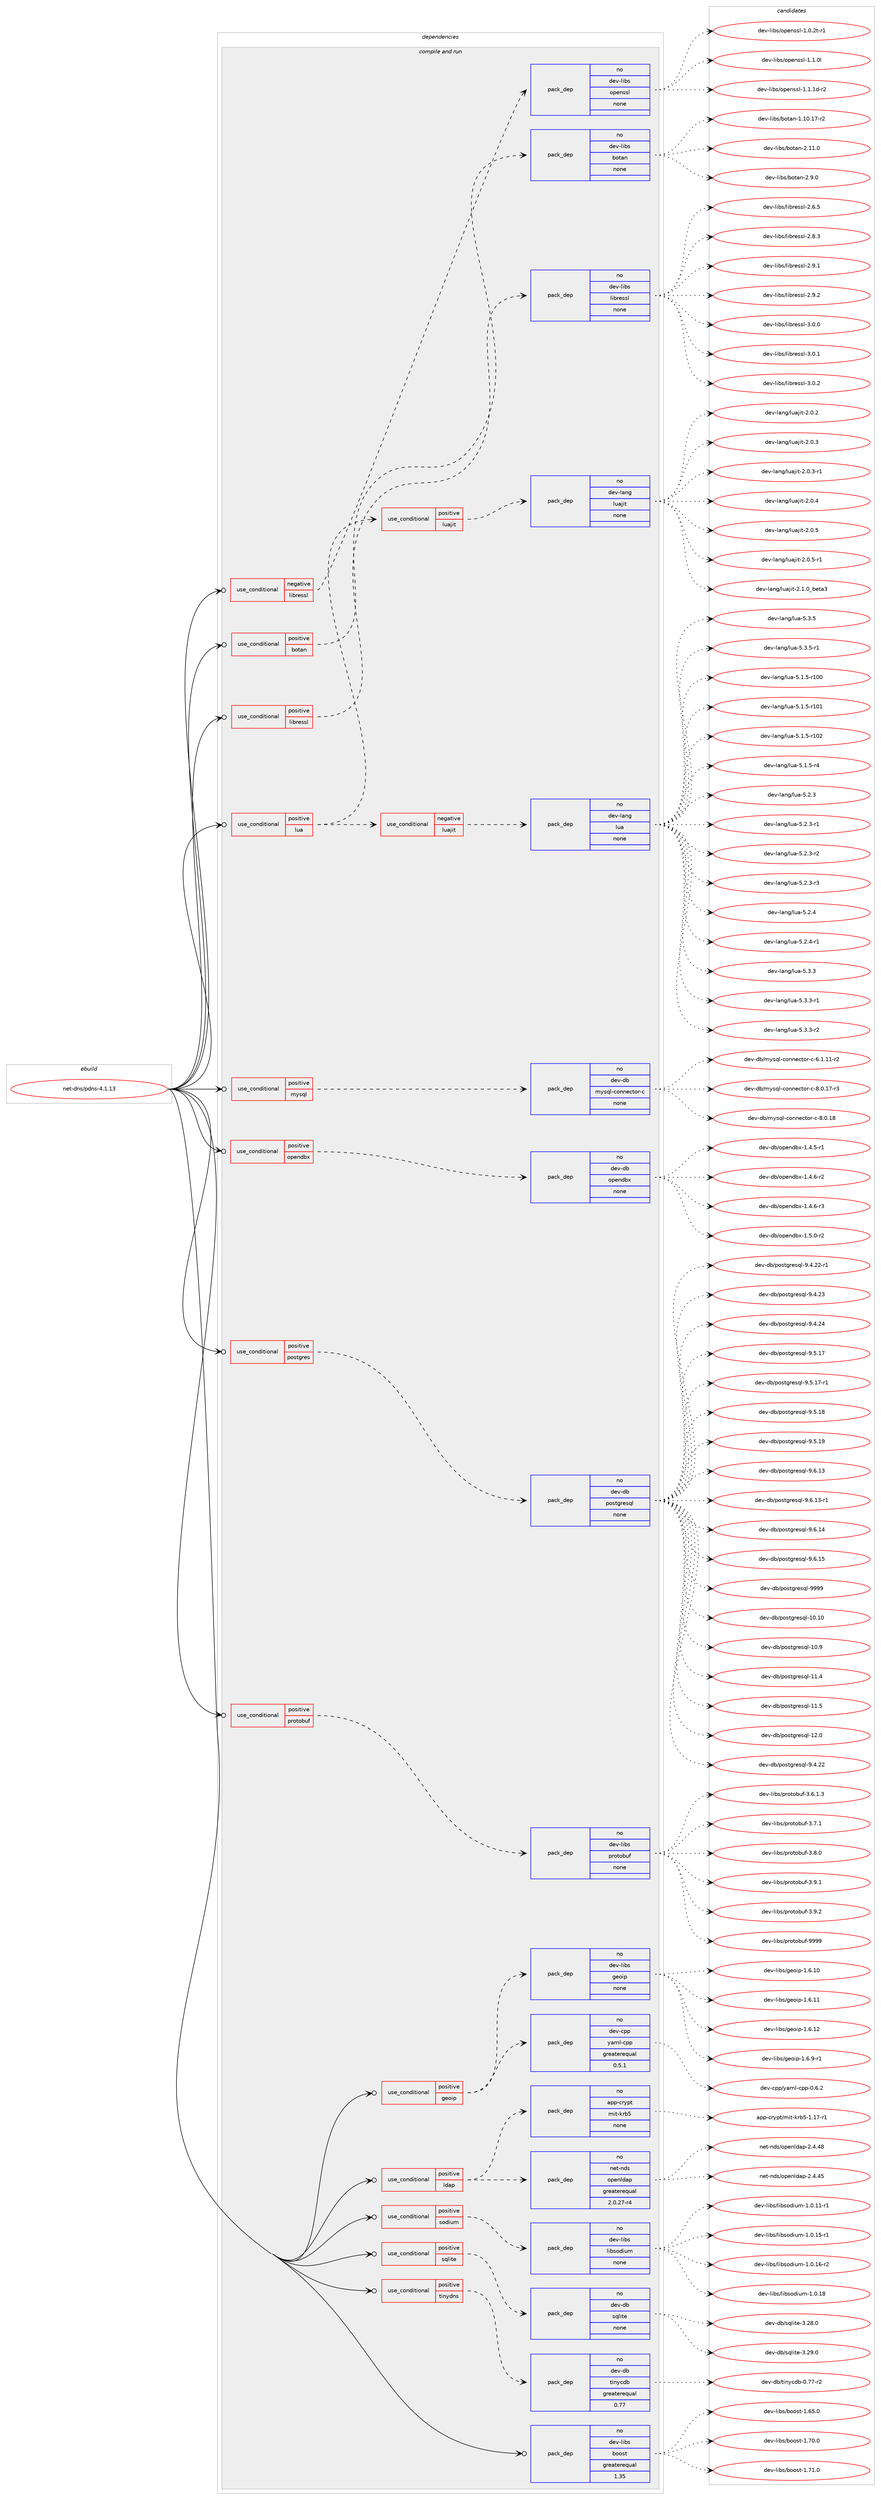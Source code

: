 digraph prolog {

# *************
# Graph options
# *************

newrank=true;
concentrate=true;
compound=true;
graph [rankdir=LR,fontname=Helvetica,fontsize=10,ranksep=1.5];#, ranksep=2.5, nodesep=0.2];
edge  [arrowhead=vee];
node  [fontname=Helvetica,fontsize=10];

# **********
# The ebuild
# **********

subgraph cluster_leftcol {
color=gray;
rank=same;
label=<<i>ebuild</i>>;
id [label="net-dns/pdns-4.1.13", color=red, width=4, href="../net-dns/pdns-4.1.13.svg"];
}

# ****************
# The dependencies
# ****************

subgraph cluster_midcol {
color=gray;
label=<<i>dependencies</i>>;
subgraph cluster_compile {
fillcolor="#eeeeee";
style=filled;
label=<<i>compile</i>>;
}
subgraph cluster_compileandrun {
fillcolor="#eeeeee";
style=filled;
label=<<i>compile and run</i>>;
subgraph cond199371 {
dependency818618 [label=<<TABLE BORDER="0" CELLBORDER="1" CELLSPACING="0" CELLPADDING="4"><TR><TD ROWSPAN="3" CELLPADDING="10">use_conditional</TD></TR><TR><TD>negative</TD></TR><TR><TD>libressl</TD></TR></TABLE>>, shape=none, color=red];
subgraph pack604932 {
dependency818619 [label=<<TABLE BORDER="0" CELLBORDER="1" CELLSPACING="0" CELLPADDING="4" WIDTH="220"><TR><TD ROWSPAN="6" CELLPADDING="30">pack_dep</TD></TR><TR><TD WIDTH="110">no</TD></TR><TR><TD>dev-libs</TD></TR><TR><TD>openssl</TD></TR><TR><TD>none</TD></TR><TR><TD></TD></TR></TABLE>>, shape=none, color=blue];
}
dependency818618:e -> dependency818619:w [weight=20,style="dashed",arrowhead="vee"];
}
id:e -> dependency818618:w [weight=20,style="solid",arrowhead="odotvee"];
subgraph cond199372 {
dependency818620 [label=<<TABLE BORDER="0" CELLBORDER="1" CELLSPACING="0" CELLPADDING="4"><TR><TD ROWSPAN="3" CELLPADDING="10">use_conditional</TD></TR><TR><TD>positive</TD></TR><TR><TD>botan</TD></TR></TABLE>>, shape=none, color=red];
subgraph pack604933 {
dependency818621 [label=<<TABLE BORDER="0" CELLBORDER="1" CELLSPACING="0" CELLPADDING="4" WIDTH="220"><TR><TD ROWSPAN="6" CELLPADDING="30">pack_dep</TD></TR><TR><TD WIDTH="110">no</TD></TR><TR><TD>dev-libs</TD></TR><TR><TD>botan</TD></TR><TR><TD>none</TD></TR><TR><TD></TD></TR></TABLE>>, shape=none, color=blue];
}
dependency818620:e -> dependency818621:w [weight=20,style="dashed",arrowhead="vee"];
}
id:e -> dependency818620:w [weight=20,style="solid",arrowhead="odotvee"];
subgraph cond199373 {
dependency818622 [label=<<TABLE BORDER="0" CELLBORDER="1" CELLSPACING="0" CELLPADDING="4"><TR><TD ROWSPAN="3" CELLPADDING="10">use_conditional</TD></TR><TR><TD>positive</TD></TR><TR><TD>geoip</TD></TR></TABLE>>, shape=none, color=red];
subgraph pack604934 {
dependency818623 [label=<<TABLE BORDER="0" CELLBORDER="1" CELLSPACING="0" CELLPADDING="4" WIDTH="220"><TR><TD ROWSPAN="6" CELLPADDING="30">pack_dep</TD></TR><TR><TD WIDTH="110">no</TD></TR><TR><TD>dev-cpp</TD></TR><TR><TD>yaml-cpp</TD></TR><TR><TD>greaterequal</TD></TR><TR><TD>0.5.1</TD></TR></TABLE>>, shape=none, color=blue];
}
dependency818622:e -> dependency818623:w [weight=20,style="dashed",arrowhead="vee"];
subgraph pack604935 {
dependency818624 [label=<<TABLE BORDER="0" CELLBORDER="1" CELLSPACING="0" CELLPADDING="4" WIDTH="220"><TR><TD ROWSPAN="6" CELLPADDING="30">pack_dep</TD></TR><TR><TD WIDTH="110">no</TD></TR><TR><TD>dev-libs</TD></TR><TR><TD>geoip</TD></TR><TR><TD>none</TD></TR><TR><TD></TD></TR></TABLE>>, shape=none, color=blue];
}
dependency818622:e -> dependency818624:w [weight=20,style="dashed",arrowhead="vee"];
}
id:e -> dependency818622:w [weight=20,style="solid",arrowhead="odotvee"];
subgraph cond199374 {
dependency818625 [label=<<TABLE BORDER="0" CELLBORDER="1" CELLSPACING="0" CELLPADDING="4"><TR><TD ROWSPAN="3" CELLPADDING="10">use_conditional</TD></TR><TR><TD>positive</TD></TR><TR><TD>ldap</TD></TR></TABLE>>, shape=none, color=red];
subgraph pack604936 {
dependency818626 [label=<<TABLE BORDER="0" CELLBORDER="1" CELLSPACING="0" CELLPADDING="4" WIDTH="220"><TR><TD ROWSPAN="6" CELLPADDING="30">pack_dep</TD></TR><TR><TD WIDTH="110">no</TD></TR><TR><TD>net-nds</TD></TR><TR><TD>openldap</TD></TR><TR><TD>greaterequal</TD></TR><TR><TD>2.0.27-r4</TD></TR></TABLE>>, shape=none, color=blue];
}
dependency818625:e -> dependency818626:w [weight=20,style="dashed",arrowhead="vee"];
subgraph pack604937 {
dependency818627 [label=<<TABLE BORDER="0" CELLBORDER="1" CELLSPACING="0" CELLPADDING="4" WIDTH="220"><TR><TD ROWSPAN="6" CELLPADDING="30">pack_dep</TD></TR><TR><TD WIDTH="110">no</TD></TR><TR><TD>app-crypt</TD></TR><TR><TD>mit-krb5</TD></TR><TR><TD>none</TD></TR><TR><TD></TD></TR></TABLE>>, shape=none, color=blue];
}
dependency818625:e -> dependency818627:w [weight=20,style="dashed",arrowhead="vee"];
}
id:e -> dependency818625:w [weight=20,style="solid",arrowhead="odotvee"];
subgraph cond199375 {
dependency818628 [label=<<TABLE BORDER="0" CELLBORDER="1" CELLSPACING="0" CELLPADDING="4"><TR><TD ROWSPAN="3" CELLPADDING="10">use_conditional</TD></TR><TR><TD>positive</TD></TR><TR><TD>libressl</TD></TR></TABLE>>, shape=none, color=red];
subgraph pack604938 {
dependency818629 [label=<<TABLE BORDER="0" CELLBORDER="1" CELLSPACING="0" CELLPADDING="4" WIDTH="220"><TR><TD ROWSPAN="6" CELLPADDING="30">pack_dep</TD></TR><TR><TD WIDTH="110">no</TD></TR><TR><TD>dev-libs</TD></TR><TR><TD>libressl</TD></TR><TR><TD>none</TD></TR><TR><TD></TD></TR></TABLE>>, shape=none, color=blue];
}
dependency818628:e -> dependency818629:w [weight=20,style="dashed",arrowhead="vee"];
}
id:e -> dependency818628:w [weight=20,style="solid",arrowhead="odotvee"];
subgraph cond199376 {
dependency818630 [label=<<TABLE BORDER="0" CELLBORDER="1" CELLSPACING="0" CELLPADDING="4"><TR><TD ROWSPAN="3" CELLPADDING="10">use_conditional</TD></TR><TR><TD>positive</TD></TR><TR><TD>lua</TD></TR></TABLE>>, shape=none, color=red];
subgraph cond199377 {
dependency818631 [label=<<TABLE BORDER="0" CELLBORDER="1" CELLSPACING="0" CELLPADDING="4"><TR><TD ROWSPAN="3" CELLPADDING="10">use_conditional</TD></TR><TR><TD>negative</TD></TR><TR><TD>luajit</TD></TR></TABLE>>, shape=none, color=red];
subgraph pack604939 {
dependency818632 [label=<<TABLE BORDER="0" CELLBORDER="1" CELLSPACING="0" CELLPADDING="4" WIDTH="220"><TR><TD ROWSPAN="6" CELLPADDING="30">pack_dep</TD></TR><TR><TD WIDTH="110">no</TD></TR><TR><TD>dev-lang</TD></TR><TR><TD>lua</TD></TR><TR><TD>none</TD></TR><TR><TD></TD></TR></TABLE>>, shape=none, color=blue];
}
dependency818631:e -> dependency818632:w [weight=20,style="dashed",arrowhead="vee"];
}
dependency818630:e -> dependency818631:w [weight=20,style="dashed",arrowhead="vee"];
subgraph cond199378 {
dependency818633 [label=<<TABLE BORDER="0" CELLBORDER="1" CELLSPACING="0" CELLPADDING="4"><TR><TD ROWSPAN="3" CELLPADDING="10">use_conditional</TD></TR><TR><TD>positive</TD></TR><TR><TD>luajit</TD></TR></TABLE>>, shape=none, color=red];
subgraph pack604940 {
dependency818634 [label=<<TABLE BORDER="0" CELLBORDER="1" CELLSPACING="0" CELLPADDING="4" WIDTH="220"><TR><TD ROWSPAN="6" CELLPADDING="30">pack_dep</TD></TR><TR><TD WIDTH="110">no</TD></TR><TR><TD>dev-lang</TD></TR><TR><TD>luajit</TD></TR><TR><TD>none</TD></TR><TR><TD></TD></TR></TABLE>>, shape=none, color=blue];
}
dependency818633:e -> dependency818634:w [weight=20,style="dashed",arrowhead="vee"];
}
dependency818630:e -> dependency818633:w [weight=20,style="dashed",arrowhead="vee"];
}
id:e -> dependency818630:w [weight=20,style="solid",arrowhead="odotvee"];
subgraph cond199379 {
dependency818635 [label=<<TABLE BORDER="0" CELLBORDER="1" CELLSPACING="0" CELLPADDING="4"><TR><TD ROWSPAN="3" CELLPADDING="10">use_conditional</TD></TR><TR><TD>positive</TD></TR><TR><TD>mysql</TD></TR></TABLE>>, shape=none, color=red];
subgraph pack604941 {
dependency818636 [label=<<TABLE BORDER="0" CELLBORDER="1" CELLSPACING="0" CELLPADDING="4" WIDTH="220"><TR><TD ROWSPAN="6" CELLPADDING="30">pack_dep</TD></TR><TR><TD WIDTH="110">no</TD></TR><TR><TD>dev-db</TD></TR><TR><TD>mysql-connector-c</TD></TR><TR><TD>none</TD></TR><TR><TD></TD></TR></TABLE>>, shape=none, color=blue];
}
dependency818635:e -> dependency818636:w [weight=20,style="dashed",arrowhead="vee"];
}
id:e -> dependency818635:w [weight=20,style="solid",arrowhead="odotvee"];
subgraph cond199380 {
dependency818637 [label=<<TABLE BORDER="0" CELLBORDER="1" CELLSPACING="0" CELLPADDING="4"><TR><TD ROWSPAN="3" CELLPADDING="10">use_conditional</TD></TR><TR><TD>positive</TD></TR><TR><TD>opendbx</TD></TR></TABLE>>, shape=none, color=red];
subgraph pack604942 {
dependency818638 [label=<<TABLE BORDER="0" CELLBORDER="1" CELLSPACING="0" CELLPADDING="4" WIDTH="220"><TR><TD ROWSPAN="6" CELLPADDING="30">pack_dep</TD></TR><TR><TD WIDTH="110">no</TD></TR><TR><TD>dev-db</TD></TR><TR><TD>opendbx</TD></TR><TR><TD>none</TD></TR><TR><TD></TD></TR></TABLE>>, shape=none, color=blue];
}
dependency818637:e -> dependency818638:w [weight=20,style="dashed",arrowhead="vee"];
}
id:e -> dependency818637:w [weight=20,style="solid",arrowhead="odotvee"];
subgraph cond199381 {
dependency818639 [label=<<TABLE BORDER="0" CELLBORDER="1" CELLSPACING="0" CELLPADDING="4"><TR><TD ROWSPAN="3" CELLPADDING="10">use_conditional</TD></TR><TR><TD>positive</TD></TR><TR><TD>postgres</TD></TR></TABLE>>, shape=none, color=red];
subgraph pack604943 {
dependency818640 [label=<<TABLE BORDER="0" CELLBORDER="1" CELLSPACING="0" CELLPADDING="4" WIDTH="220"><TR><TD ROWSPAN="6" CELLPADDING="30">pack_dep</TD></TR><TR><TD WIDTH="110">no</TD></TR><TR><TD>dev-db</TD></TR><TR><TD>postgresql</TD></TR><TR><TD>none</TD></TR><TR><TD></TD></TR></TABLE>>, shape=none, color=blue];
}
dependency818639:e -> dependency818640:w [weight=20,style="dashed",arrowhead="vee"];
}
id:e -> dependency818639:w [weight=20,style="solid",arrowhead="odotvee"];
subgraph cond199382 {
dependency818641 [label=<<TABLE BORDER="0" CELLBORDER="1" CELLSPACING="0" CELLPADDING="4"><TR><TD ROWSPAN="3" CELLPADDING="10">use_conditional</TD></TR><TR><TD>positive</TD></TR><TR><TD>protobuf</TD></TR></TABLE>>, shape=none, color=red];
subgraph pack604944 {
dependency818642 [label=<<TABLE BORDER="0" CELLBORDER="1" CELLSPACING="0" CELLPADDING="4" WIDTH="220"><TR><TD ROWSPAN="6" CELLPADDING="30">pack_dep</TD></TR><TR><TD WIDTH="110">no</TD></TR><TR><TD>dev-libs</TD></TR><TR><TD>protobuf</TD></TR><TR><TD>none</TD></TR><TR><TD></TD></TR></TABLE>>, shape=none, color=blue];
}
dependency818641:e -> dependency818642:w [weight=20,style="dashed",arrowhead="vee"];
}
id:e -> dependency818641:w [weight=20,style="solid",arrowhead="odotvee"];
subgraph cond199383 {
dependency818643 [label=<<TABLE BORDER="0" CELLBORDER="1" CELLSPACING="0" CELLPADDING="4"><TR><TD ROWSPAN="3" CELLPADDING="10">use_conditional</TD></TR><TR><TD>positive</TD></TR><TR><TD>sodium</TD></TR></TABLE>>, shape=none, color=red];
subgraph pack604945 {
dependency818644 [label=<<TABLE BORDER="0" CELLBORDER="1" CELLSPACING="0" CELLPADDING="4" WIDTH="220"><TR><TD ROWSPAN="6" CELLPADDING="30">pack_dep</TD></TR><TR><TD WIDTH="110">no</TD></TR><TR><TD>dev-libs</TD></TR><TR><TD>libsodium</TD></TR><TR><TD>none</TD></TR><TR><TD></TD></TR></TABLE>>, shape=none, color=blue];
}
dependency818643:e -> dependency818644:w [weight=20,style="dashed",arrowhead="vee"];
}
id:e -> dependency818643:w [weight=20,style="solid",arrowhead="odotvee"];
subgraph cond199384 {
dependency818645 [label=<<TABLE BORDER="0" CELLBORDER="1" CELLSPACING="0" CELLPADDING="4"><TR><TD ROWSPAN="3" CELLPADDING="10">use_conditional</TD></TR><TR><TD>positive</TD></TR><TR><TD>sqlite</TD></TR></TABLE>>, shape=none, color=red];
subgraph pack604946 {
dependency818646 [label=<<TABLE BORDER="0" CELLBORDER="1" CELLSPACING="0" CELLPADDING="4" WIDTH="220"><TR><TD ROWSPAN="6" CELLPADDING="30">pack_dep</TD></TR><TR><TD WIDTH="110">no</TD></TR><TR><TD>dev-db</TD></TR><TR><TD>sqlite</TD></TR><TR><TD>none</TD></TR><TR><TD></TD></TR></TABLE>>, shape=none, color=blue];
}
dependency818645:e -> dependency818646:w [weight=20,style="dashed",arrowhead="vee"];
}
id:e -> dependency818645:w [weight=20,style="solid",arrowhead="odotvee"];
subgraph cond199385 {
dependency818647 [label=<<TABLE BORDER="0" CELLBORDER="1" CELLSPACING="0" CELLPADDING="4"><TR><TD ROWSPAN="3" CELLPADDING="10">use_conditional</TD></TR><TR><TD>positive</TD></TR><TR><TD>tinydns</TD></TR></TABLE>>, shape=none, color=red];
subgraph pack604947 {
dependency818648 [label=<<TABLE BORDER="0" CELLBORDER="1" CELLSPACING="0" CELLPADDING="4" WIDTH="220"><TR><TD ROWSPAN="6" CELLPADDING="30">pack_dep</TD></TR><TR><TD WIDTH="110">no</TD></TR><TR><TD>dev-db</TD></TR><TR><TD>tinycdb</TD></TR><TR><TD>greaterequal</TD></TR><TR><TD>0.77</TD></TR></TABLE>>, shape=none, color=blue];
}
dependency818647:e -> dependency818648:w [weight=20,style="dashed",arrowhead="vee"];
}
id:e -> dependency818647:w [weight=20,style="solid",arrowhead="odotvee"];
subgraph pack604948 {
dependency818649 [label=<<TABLE BORDER="0" CELLBORDER="1" CELLSPACING="0" CELLPADDING="4" WIDTH="220"><TR><TD ROWSPAN="6" CELLPADDING="30">pack_dep</TD></TR><TR><TD WIDTH="110">no</TD></TR><TR><TD>dev-libs</TD></TR><TR><TD>boost</TD></TR><TR><TD>greaterequal</TD></TR><TR><TD>1.35</TD></TR></TABLE>>, shape=none, color=blue];
}
id:e -> dependency818649:w [weight=20,style="solid",arrowhead="odotvee"];
}
subgraph cluster_run {
fillcolor="#eeeeee";
style=filled;
label=<<i>run</i>>;
}
}

# **************
# The candidates
# **************

subgraph cluster_choices {
rank=same;
color=gray;
label=<<i>candidates</i>>;

subgraph choice604932 {
color=black;
nodesep=1;
choice1001011184510810598115471111121011101151151084549464846501164511449 [label="dev-libs/openssl-1.0.2t-r1", color=red, width=4,href="../dev-libs/openssl-1.0.2t-r1.svg"];
choice100101118451081059811547111112101110115115108454946494648108 [label="dev-libs/openssl-1.1.0l", color=red, width=4,href="../dev-libs/openssl-1.1.0l.svg"];
choice1001011184510810598115471111121011101151151084549464946491004511450 [label="dev-libs/openssl-1.1.1d-r2", color=red, width=4,href="../dev-libs/openssl-1.1.1d-r2.svg"];
dependency818619:e -> choice1001011184510810598115471111121011101151151084549464846501164511449:w [style=dotted,weight="100"];
dependency818619:e -> choice100101118451081059811547111112101110115115108454946494648108:w [style=dotted,weight="100"];
dependency818619:e -> choice1001011184510810598115471111121011101151151084549464946491004511450:w [style=dotted,weight="100"];
}
subgraph choice604933 {
color=black;
nodesep=1;
choice100101118451081059811547981111169711045494649484649554511450 [label="dev-libs/botan-1.10.17-r2", color=red, width=4,href="../dev-libs/botan-1.10.17-r2.svg"];
choice100101118451081059811547981111169711045504649494648 [label="dev-libs/botan-2.11.0", color=red, width=4,href="../dev-libs/botan-2.11.0.svg"];
choice1001011184510810598115479811111697110455046574648 [label="dev-libs/botan-2.9.0", color=red, width=4,href="../dev-libs/botan-2.9.0.svg"];
dependency818621:e -> choice100101118451081059811547981111169711045494649484649554511450:w [style=dotted,weight="100"];
dependency818621:e -> choice100101118451081059811547981111169711045504649494648:w [style=dotted,weight="100"];
dependency818621:e -> choice1001011184510810598115479811111697110455046574648:w [style=dotted,weight="100"];
}
subgraph choice604934 {
color=black;
nodesep=1;
choice100101118459911211247121971091084599112112454846544650 [label="dev-cpp/yaml-cpp-0.6.2", color=red, width=4,href="../dev-cpp/yaml-cpp-0.6.2.svg"];
dependency818623:e -> choice100101118459911211247121971091084599112112454846544650:w [style=dotted,weight="100"];
}
subgraph choice604935 {
color=black;
nodesep=1;
choice10010111845108105981154710310111110511245494654464948 [label="dev-libs/geoip-1.6.10", color=red, width=4,href="../dev-libs/geoip-1.6.10.svg"];
choice10010111845108105981154710310111110511245494654464949 [label="dev-libs/geoip-1.6.11", color=red, width=4,href="../dev-libs/geoip-1.6.11.svg"];
choice10010111845108105981154710310111110511245494654464950 [label="dev-libs/geoip-1.6.12", color=red, width=4,href="../dev-libs/geoip-1.6.12.svg"];
choice1001011184510810598115471031011111051124549465446574511449 [label="dev-libs/geoip-1.6.9-r1", color=red, width=4,href="../dev-libs/geoip-1.6.9-r1.svg"];
dependency818624:e -> choice10010111845108105981154710310111110511245494654464948:w [style=dotted,weight="100"];
dependency818624:e -> choice10010111845108105981154710310111110511245494654464949:w [style=dotted,weight="100"];
dependency818624:e -> choice10010111845108105981154710310111110511245494654464950:w [style=dotted,weight="100"];
dependency818624:e -> choice1001011184510810598115471031011111051124549465446574511449:w [style=dotted,weight="100"];
}
subgraph choice604936 {
color=black;
nodesep=1;
choice11010111645110100115471111121011101081009711245504652465253 [label="net-nds/openldap-2.4.45", color=red, width=4,href="../net-nds/openldap-2.4.45.svg"];
choice11010111645110100115471111121011101081009711245504652465256 [label="net-nds/openldap-2.4.48", color=red, width=4,href="../net-nds/openldap-2.4.48.svg"];
dependency818626:e -> choice11010111645110100115471111121011101081009711245504652465253:w [style=dotted,weight="100"];
dependency818626:e -> choice11010111645110100115471111121011101081009711245504652465256:w [style=dotted,weight="100"];
}
subgraph choice604937 {
color=black;
nodesep=1;
choice9711211245991141211121164710910511645107114985345494649554511449 [label="app-crypt/mit-krb5-1.17-r1", color=red, width=4,href="../app-crypt/mit-krb5-1.17-r1.svg"];
dependency818627:e -> choice9711211245991141211121164710910511645107114985345494649554511449:w [style=dotted,weight="100"];
}
subgraph choice604938 {
color=black;
nodesep=1;
choice10010111845108105981154710810598114101115115108455046544653 [label="dev-libs/libressl-2.6.5", color=red, width=4,href="../dev-libs/libressl-2.6.5.svg"];
choice10010111845108105981154710810598114101115115108455046564651 [label="dev-libs/libressl-2.8.3", color=red, width=4,href="../dev-libs/libressl-2.8.3.svg"];
choice10010111845108105981154710810598114101115115108455046574649 [label="dev-libs/libressl-2.9.1", color=red, width=4,href="../dev-libs/libressl-2.9.1.svg"];
choice10010111845108105981154710810598114101115115108455046574650 [label="dev-libs/libressl-2.9.2", color=red, width=4,href="../dev-libs/libressl-2.9.2.svg"];
choice10010111845108105981154710810598114101115115108455146484648 [label="dev-libs/libressl-3.0.0", color=red, width=4,href="../dev-libs/libressl-3.0.0.svg"];
choice10010111845108105981154710810598114101115115108455146484649 [label="dev-libs/libressl-3.0.1", color=red, width=4,href="../dev-libs/libressl-3.0.1.svg"];
choice10010111845108105981154710810598114101115115108455146484650 [label="dev-libs/libressl-3.0.2", color=red, width=4,href="../dev-libs/libressl-3.0.2.svg"];
dependency818629:e -> choice10010111845108105981154710810598114101115115108455046544653:w [style=dotted,weight="100"];
dependency818629:e -> choice10010111845108105981154710810598114101115115108455046564651:w [style=dotted,weight="100"];
dependency818629:e -> choice10010111845108105981154710810598114101115115108455046574649:w [style=dotted,weight="100"];
dependency818629:e -> choice10010111845108105981154710810598114101115115108455046574650:w [style=dotted,weight="100"];
dependency818629:e -> choice10010111845108105981154710810598114101115115108455146484648:w [style=dotted,weight="100"];
dependency818629:e -> choice10010111845108105981154710810598114101115115108455146484649:w [style=dotted,weight="100"];
dependency818629:e -> choice10010111845108105981154710810598114101115115108455146484650:w [style=dotted,weight="100"];
}
subgraph choice604939 {
color=black;
nodesep=1;
choice1001011184510897110103471081179745534649465345114494848 [label="dev-lang/lua-5.1.5-r100", color=red, width=4,href="../dev-lang/lua-5.1.5-r100.svg"];
choice1001011184510897110103471081179745534649465345114494849 [label="dev-lang/lua-5.1.5-r101", color=red, width=4,href="../dev-lang/lua-5.1.5-r101.svg"];
choice1001011184510897110103471081179745534649465345114494850 [label="dev-lang/lua-5.1.5-r102", color=red, width=4,href="../dev-lang/lua-5.1.5-r102.svg"];
choice100101118451089711010347108117974553464946534511452 [label="dev-lang/lua-5.1.5-r4", color=red, width=4,href="../dev-lang/lua-5.1.5-r4.svg"];
choice10010111845108971101034710811797455346504651 [label="dev-lang/lua-5.2.3", color=red, width=4,href="../dev-lang/lua-5.2.3.svg"];
choice100101118451089711010347108117974553465046514511449 [label="dev-lang/lua-5.2.3-r1", color=red, width=4,href="../dev-lang/lua-5.2.3-r1.svg"];
choice100101118451089711010347108117974553465046514511450 [label="dev-lang/lua-5.2.3-r2", color=red, width=4,href="../dev-lang/lua-5.2.3-r2.svg"];
choice100101118451089711010347108117974553465046514511451 [label="dev-lang/lua-5.2.3-r3", color=red, width=4,href="../dev-lang/lua-5.2.3-r3.svg"];
choice10010111845108971101034710811797455346504652 [label="dev-lang/lua-5.2.4", color=red, width=4,href="../dev-lang/lua-5.2.4.svg"];
choice100101118451089711010347108117974553465046524511449 [label="dev-lang/lua-5.2.4-r1", color=red, width=4,href="../dev-lang/lua-5.2.4-r1.svg"];
choice10010111845108971101034710811797455346514651 [label="dev-lang/lua-5.3.3", color=red, width=4,href="../dev-lang/lua-5.3.3.svg"];
choice100101118451089711010347108117974553465146514511449 [label="dev-lang/lua-5.3.3-r1", color=red, width=4,href="../dev-lang/lua-5.3.3-r1.svg"];
choice100101118451089711010347108117974553465146514511450 [label="dev-lang/lua-5.3.3-r2", color=red, width=4,href="../dev-lang/lua-5.3.3-r2.svg"];
choice10010111845108971101034710811797455346514653 [label="dev-lang/lua-5.3.5", color=red, width=4,href="../dev-lang/lua-5.3.5.svg"];
choice100101118451089711010347108117974553465146534511449 [label="dev-lang/lua-5.3.5-r1", color=red, width=4,href="../dev-lang/lua-5.3.5-r1.svg"];
dependency818632:e -> choice1001011184510897110103471081179745534649465345114494848:w [style=dotted,weight="100"];
dependency818632:e -> choice1001011184510897110103471081179745534649465345114494849:w [style=dotted,weight="100"];
dependency818632:e -> choice1001011184510897110103471081179745534649465345114494850:w [style=dotted,weight="100"];
dependency818632:e -> choice100101118451089711010347108117974553464946534511452:w [style=dotted,weight="100"];
dependency818632:e -> choice10010111845108971101034710811797455346504651:w [style=dotted,weight="100"];
dependency818632:e -> choice100101118451089711010347108117974553465046514511449:w [style=dotted,weight="100"];
dependency818632:e -> choice100101118451089711010347108117974553465046514511450:w [style=dotted,weight="100"];
dependency818632:e -> choice100101118451089711010347108117974553465046514511451:w [style=dotted,weight="100"];
dependency818632:e -> choice10010111845108971101034710811797455346504652:w [style=dotted,weight="100"];
dependency818632:e -> choice100101118451089711010347108117974553465046524511449:w [style=dotted,weight="100"];
dependency818632:e -> choice10010111845108971101034710811797455346514651:w [style=dotted,weight="100"];
dependency818632:e -> choice100101118451089711010347108117974553465146514511449:w [style=dotted,weight="100"];
dependency818632:e -> choice100101118451089711010347108117974553465146514511450:w [style=dotted,weight="100"];
dependency818632:e -> choice10010111845108971101034710811797455346514653:w [style=dotted,weight="100"];
dependency818632:e -> choice100101118451089711010347108117974553465146534511449:w [style=dotted,weight="100"];
}
subgraph choice604940 {
color=black;
nodesep=1;
choice10010111845108971101034710811797106105116455046484650 [label="dev-lang/luajit-2.0.2", color=red, width=4,href="../dev-lang/luajit-2.0.2.svg"];
choice10010111845108971101034710811797106105116455046484651 [label="dev-lang/luajit-2.0.3", color=red, width=4,href="../dev-lang/luajit-2.0.3.svg"];
choice100101118451089711010347108117971061051164550464846514511449 [label="dev-lang/luajit-2.0.3-r1", color=red, width=4,href="../dev-lang/luajit-2.0.3-r1.svg"];
choice10010111845108971101034710811797106105116455046484652 [label="dev-lang/luajit-2.0.4", color=red, width=4,href="../dev-lang/luajit-2.0.4.svg"];
choice10010111845108971101034710811797106105116455046484653 [label="dev-lang/luajit-2.0.5", color=red, width=4,href="../dev-lang/luajit-2.0.5.svg"];
choice100101118451089711010347108117971061051164550464846534511449 [label="dev-lang/luajit-2.0.5-r1", color=red, width=4,href="../dev-lang/luajit-2.0.5-r1.svg"];
choice1001011184510897110103471081179710610511645504649464895981011169751 [label="dev-lang/luajit-2.1.0_beta3", color=red, width=4,href="../dev-lang/luajit-2.1.0_beta3.svg"];
dependency818634:e -> choice10010111845108971101034710811797106105116455046484650:w [style=dotted,weight="100"];
dependency818634:e -> choice10010111845108971101034710811797106105116455046484651:w [style=dotted,weight="100"];
dependency818634:e -> choice100101118451089711010347108117971061051164550464846514511449:w [style=dotted,weight="100"];
dependency818634:e -> choice10010111845108971101034710811797106105116455046484652:w [style=dotted,weight="100"];
dependency818634:e -> choice10010111845108971101034710811797106105116455046484653:w [style=dotted,weight="100"];
dependency818634:e -> choice100101118451089711010347108117971061051164550464846534511449:w [style=dotted,weight="100"];
dependency818634:e -> choice1001011184510897110103471081179710610511645504649464895981011169751:w [style=dotted,weight="100"];
}
subgraph choice604941 {
color=black;
nodesep=1;
choice1001011184510098471091211151131084599111110110101991161111144599455446494649494511450 [label="dev-db/mysql-connector-c-6.1.11-r2", color=red, width=4,href="../dev-db/mysql-connector-c-6.1.11-r2.svg"];
choice1001011184510098471091211151131084599111110110101991161111144599455646484649554511451 [label="dev-db/mysql-connector-c-8.0.17-r3", color=red, width=4,href="../dev-db/mysql-connector-c-8.0.17-r3.svg"];
choice100101118451009847109121115113108459911111011010199116111114459945564648464956 [label="dev-db/mysql-connector-c-8.0.18", color=red, width=4,href="../dev-db/mysql-connector-c-8.0.18.svg"];
dependency818636:e -> choice1001011184510098471091211151131084599111110110101991161111144599455446494649494511450:w [style=dotted,weight="100"];
dependency818636:e -> choice1001011184510098471091211151131084599111110110101991161111144599455646484649554511451:w [style=dotted,weight="100"];
dependency818636:e -> choice100101118451009847109121115113108459911111011010199116111114459945564648464956:w [style=dotted,weight="100"];
}
subgraph choice604942 {
color=black;
nodesep=1;
choice100101118451009847111112101110100981204549465246534511449 [label="dev-db/opendbx-1.4.5-r1", color=red, width=4,href="../dev-db/opendbx-1.4.5-r1.svg"];
choice100101118451009847111112101110100981204549465246544511450 [label="dev-db/opendbx-1.4.6-r2", color=red, width=4,href="../dev-db/opendbx-1.4.6-r2.svg"];
choice100101118451009847111112101110100981204549465246544511451 [label="dev-db/opendbx-1.4.6-r3", color=red, width=4,href="../dev-db/opendbx-1.4.6-r3.svg"];
choice100101118451009847111112101110100981204549465346484511450 [label="dev-db/opendbx-1.5.0-r2", color=red, width=4,href="../dev-db/opendbx-1.5.0-r2.svg"];
dependency818638:e -> choice100101118451009847111112101110100981204549465246534511449:w [style=dotted,weight="100"];
dependency818638:e -> choice100101118451009847111112101110100981204549465246544511450:w [style=dotted,weight="100"];
dependency818638:e -> choice100101118451009847111112101110100981204549465246544511451:w [style=dotted,weight="100"];
dependency818638:e -> choice100101118451009847111112101110100981204549465346484511450:w [style=dotted,weight="100"];
}
subgraph choice604943 {
color=black;
nodesep=1;
choice100101118451009847112111115116103114101115113108454948464948 [label="dev-db/postgresql-10.10", color=red, width=4,href="../dev-db/postgresql-10.10.svg"];
choice1001011184510098471121111151161031141011151131084549484657 [label="dev-db/postgresql-10.9", color=red, width=4,href="../dev-db/postgresql-10.9.svg"];
choice1001011184510098471121111151161031141011151131084549494652 [label="dev-db/postgresql-11.4", color=red, width=4,href="../dev-db/postgresql-11.4.svg"];
choice1001011184510098471121111151161031141011151131084549494653 [label="dev-db/postgresql-11.5", color=red, width=4,href="../dev-db/postgresql-11.5.svg"];
choice1001011184510098471121111151161031141011151131084549504648 [label="dev-db/postgresql-12.0", color=red, width=4,href="../dev-db/postgresql-12.0.svg"];
choice10010111845100984711211111511610311410111511310845574652465050 [label="dev-db/postgresql-9.4.22", color=red, width=4,href="../dev-db/postgresql-9.4.22.svg"];
choice100101118451009847112111115116103114101115113108455746524650504511449 [label="dev-db/postgresql-9.4.22-r1", color=red, width=4,href="../dev-db/postgresql-9.4.22-r1.svg"];
choice10010111845100984711211111511610311410111511310845574652465051 [label="dev-db/postgresql-9.4.23", color=red, width=4,href="../dev-db/postgresql-9.4.23.svg"];
choice10010111845100984711211111511610311410111511310845574652465052 [label="dev-db/postgresql-9.4.24", color=red, width=4,href="../dev-db/postgresql-9.4.24.svg"];
choice10010111845100984711211111511610311410111511310845574653464955 [label="dev-db/postgresql-9.5.17", color=red, width=4,href="../dev-db/postgresql-9.5.17.svg"];
choice100101118451009847112111115116103114101115113108455746534649554511449 [label="dev-db/postgresql-9.5.17-r1", color=red, width=4,href="../dev-db/postgresql-9.5.17-r1.svg"];
choice10010111845100984711211111511610311410111511310845574653464956 [label="dev-db/postgresql-9.5.18", color=red, width=4,href="../dev-db/postgresql-9.5.18.svg"];
choice10010111845100984711211111511610311410111511310845574653464957 [label="dev-db/postgresql-9.5.19", color=red, width=4,href="../dev-db/postgresql-9.5.19.svg"];
choice10010111845100984711211111511610311410111511310845574654464951 [label="dev-db/postgresql-9.6.13", color=red, width=4,href="../dev-db/postgresql-9.6.13.svg"];
choice100101118451009847112111115116103114101115113108455746544649514511449 [label="dev-db/postgresql-9.6.13-r1", color=red, width=4,href="../dev-db/postgresql-9.6.13-r1.svg"];
choice10010111845100984711211111511610311410111511310845574654464952 [label="dev-db/postgresql-9.6.14", color=red, width=4,href="../dev-db/postgresql-9.6.14.svg"];
choice10010111845100984711211111511610311410111511310845574654464953 [label="dev-db/postgresql-9.6.15", color=red, width=4,href="../dev-db/postgresql-9.6.15.svg"];
choice1001011184510098471121111151161031141011151131084557575757 [label="dev-db/postgresql-9999", color=red, width=4,href="../dev-db/postgresql-9999.svg"];
dependency818640:e -> choice100101118451009847112111115116103114101115113108454948464948:w [style=dotted,weight="100"];
dependency818640:e -> choice1001011184510098471121111151161031141011151131084549484657:w [style=dotted,weight="100"];
dependency818640:e -> choice1001011184510098471121111151161031141011151131084549494652:w [style=dotted,weight="100"];
dependency818640:e -> choice1001011184510098471121111151161031141011151131084549494653:w [style=dotted,weight="100"];
dependency818640:e -> choice1001011184510098471121111151161031141011151131084549504648:w [style=dotted,weight="100"];
dependency818640:e -> choice10010111845100984711211111511610311410111511310845574652465050:w [style=dotted,weight="100"];
dependency818640:e -> choice100101118451009847112111115116103114101115113108455746524650504511449:w [style=dotted,weight="100"];
dependency818640:e -> choice10010111845100984711211111511610311410111511310845574652465051:w [style=dotted,weight="100"];
dependency818640:e -> choice10010111845100984711211111511610311410111511310845574652465052:w [style=dotted,weight="100"];
dependency818640:e -> choice10010111845100984711211111511610311410111511310845574653464955:w [style=dotted,weight="100"];
dependency818640:e -> choice100101118451009847112111115116103114101115113108455746534649554511449:w [style=dotted,weight="100"];
dependency818640:e -> choice10010111845100984711211111511610311410111511310845574653464956:w [style=dotted,weight="100"];
dependency818640:e -> choice10010111845100984711211111511610311410111511310845574653464957:w [style=dotted,weight="100"];
dependency818640:e -> choice10010111845100984711211111511610311410111511310845574654464951:w [style=dotted,weight="100"];
dependency818640:e -> choice100101118451009847112111115116103114101115113108455746544649514511449:w [style=dotted,weight="100"];
dependency818640:e -> choice10010111845100984711211111511610311410111511310845574654464952:w [style=dotted,weight="100"];
dependency818640:e -> choice10010111845100984711211111511610311410111511310845574654464953:w [style=dotted,weight="100"];
dependency818640:e -> choice1001011184510098471121111151161031141011151131084557575757:w [style=dotted,weight="100"];
}
subgraph choice604944 {
color=black;
nodesep=1;
choice100101118451081059811547112114111116111981171024551465446494651 [label="dev-libs/protobuf-3.6.1.3", color=red, width=4,href="../dev-libs/protobuf-3.6.1.3.svg"];
choice10010111845108105981154711211411111611198117102455146554649 [label="dev-libs/protobuf-3.7.1", color=red, width=4,href="../dev-libs/protobuf-3.7.1.svg"];
choice10010111845108105981154711211411111611198117102455146564648 [label="dev-libs/protobuf-3.8.0", color=red, width=4,href="../dev-libs/protobuf-3.8.0.svg"];
choice10010111845108105981154711211411111611198117102455146574649 [label="dev-libs/protobuf-3.9.1", color=red, width=4,href="../dev-libs/protobuf-3.9.1.svg"];
choice10010111845108105981154711211411111611198117102455146574650 [label="dev-libs/protobuf-3.9.2", color=red, width=4,href="../dev-libs/protobuf-3.9.2.svg"];
choice100101118451081059811547112114111116111981171024557575757 [label="dev-libs/protobuf-9999", color=red, width=4,href="../dev-libs/protobuf-9999.svg"];
dependency818642:e -> choice100101118451081059811547112114111116111981171024551465446494651:w [style=dotted,weight="100"];
dependency818642:e -> choice10010111845108105981154711211411111611198117102455146554649:w [style=dotted,weight="100"];
dependency818642:e -> choice10010111845108105981154711211411111611198117102455146564648:w [style=dotted,weight="100"];
dependency818642:e -> choice10010111845108105981154711211411111611198117102455146574649:w [style=dotted,weight="100"];
dependency818642:e -> choice10010111845108105981154711211411111611198117102455146574650:w [style=dotted,weight="100"];
dependency818642:e -> choice100101118451081059811547112114111116111981171024557575757:w [style=dotted,weight="100"];
}
subgraph choice604945 {
color=black;
nodesep=1;
choice10010111845108105981154710810598115111100105117109454946484649494511449 [label="dev-libs/libsodium-1.0.11-r1", color=red, width=4,href="../dev-libs/libsodium-1.0.11-r1.svg"];
choice10010111845108105981154710810598115111100105117109454946484649534511449 [label="dev-libs/libsodium-1.0.15-r1", color=red, width=4,href="../dev-libs/libsodium-1.0.15-r1.svg"];
choice10010111845108105981154710810598115111100105117109454946484649544511450 [label="dev-libs/libsodium-1.0.16-r2", color=red, width=4,href="../dev-libs/libsodium-1.0.16-r2.svg"];
choice1001011184510810598115471081059811511110010511710945494648464956 [label="dev-libs/libsodium-1.0.18", color=red, width=4,href="../dev-libs/libsodium-1.0.18.svg"];
dependency818644:e -> choice10010111845108105981154710810598115111100105117109454946484649494511449:w [style=dotted,weight="100"];
dependency818644:e -> choice10010111845108105981154710810598115111100105117109454946484649534511449:w [style=dotted,weight="100"];
dependency818644:e -> choice10010111845108105981154710810598115111100105117109454946484649544511450:w [style=dotted,weight="100"];
dependency818644:e -> choice1001011184510810598115471081059811511110010511710945494648464956:w [style=dotted,weight="100"];
}
subgraph choice604946 {
color=black;
nodesep=1;
choice10010111845100984711511310810511610145514650564648 [label="dev-db/sqlite-3.28.0", color=red, width=4,href="../dev-db/sqlite-3.28.0.svg"];
choice10010111845100984711511310810511610145514650574648 [label="dev-db/sqlite-3.29.0", color=red, width=4,href="../dev-db/sqlite-3.29.0.svg"];
dependency818646:e -> choice10010111845100984711511310810511610145514650564648:w [style=dotted,weight="100"];
dependency818646:e -> choice10010111845100984711511310810511610145514650574648:w [style=dotted,weight="100"];
}
subgraph choice604947 {
color=black;
nodesep=1;
choice100101118451009847116105110121991009845484655554511450 [label="dev-db/tinycdb-0.77-r2", color=red, width=4,href="../dev-db/tinycdb-0.77-r2.svg"];
dependency818648:e -> choice100101118451009847116105110121991009845484655554511450:w [style=dotted,weight="100"];
}
subgraph choice604948 {
color=black;
nodesep=1;
choice1001011184510810598115479811111111511645494654534648 [label="dev-libs/boost-1.65.0", color=red, width=4,href="../dev-libs/boost-1.65.0.svg"];
choice1001011184510810598115479811111111511645494655484648 [label="dev-libs/boost-1.70.0", color=red, width=4,href="../dev-libs/boost-1.70.0.svg"];
choice1001011184510810598115479811111111511645494655494648 [label="dev-libs/boost-1.71.0", color=red, width=4,href="../dev-libs/boost-1.71.0.svg"];
dependency818649:e -> choice1001011184510810598115479811111111511645494654534648:w [style=dotted,weight="100"];
dependency818649:e -> choice1001011184510810598115479811111111511645494655484648:w [style=dotted,weight="100"];
dependency818649:e -> choice1001011184510810598115479811111111511645494655494648:w [style=dotted,weight="100"];
}
}

}
